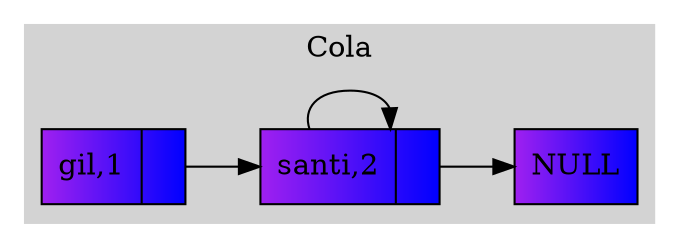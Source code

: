 digraph D{
rankdir=LR;
labelloc="t";
subgraph cluster_0{
style=filled;
color = lightgrey;
node[shape=record];
Nodogil[label="{gil,1| }"style = filled, fillcolor = "purple:blue"];
Nodosanti[label="{santi,3| }"style = filled, fillcolor = "purple:blue"];
Nodosanti[label="{santi,2| }"style = filled, fillcolor = "purple:blue"];
NodoNULL[label="NULL}"style = filled, fillcolor = "purple:blue"];
Nodogil->Nodosanti;
Nodosanti->Nodosanti;
Nodosanti->NodoNULL;
label = "Cola";
}
}
